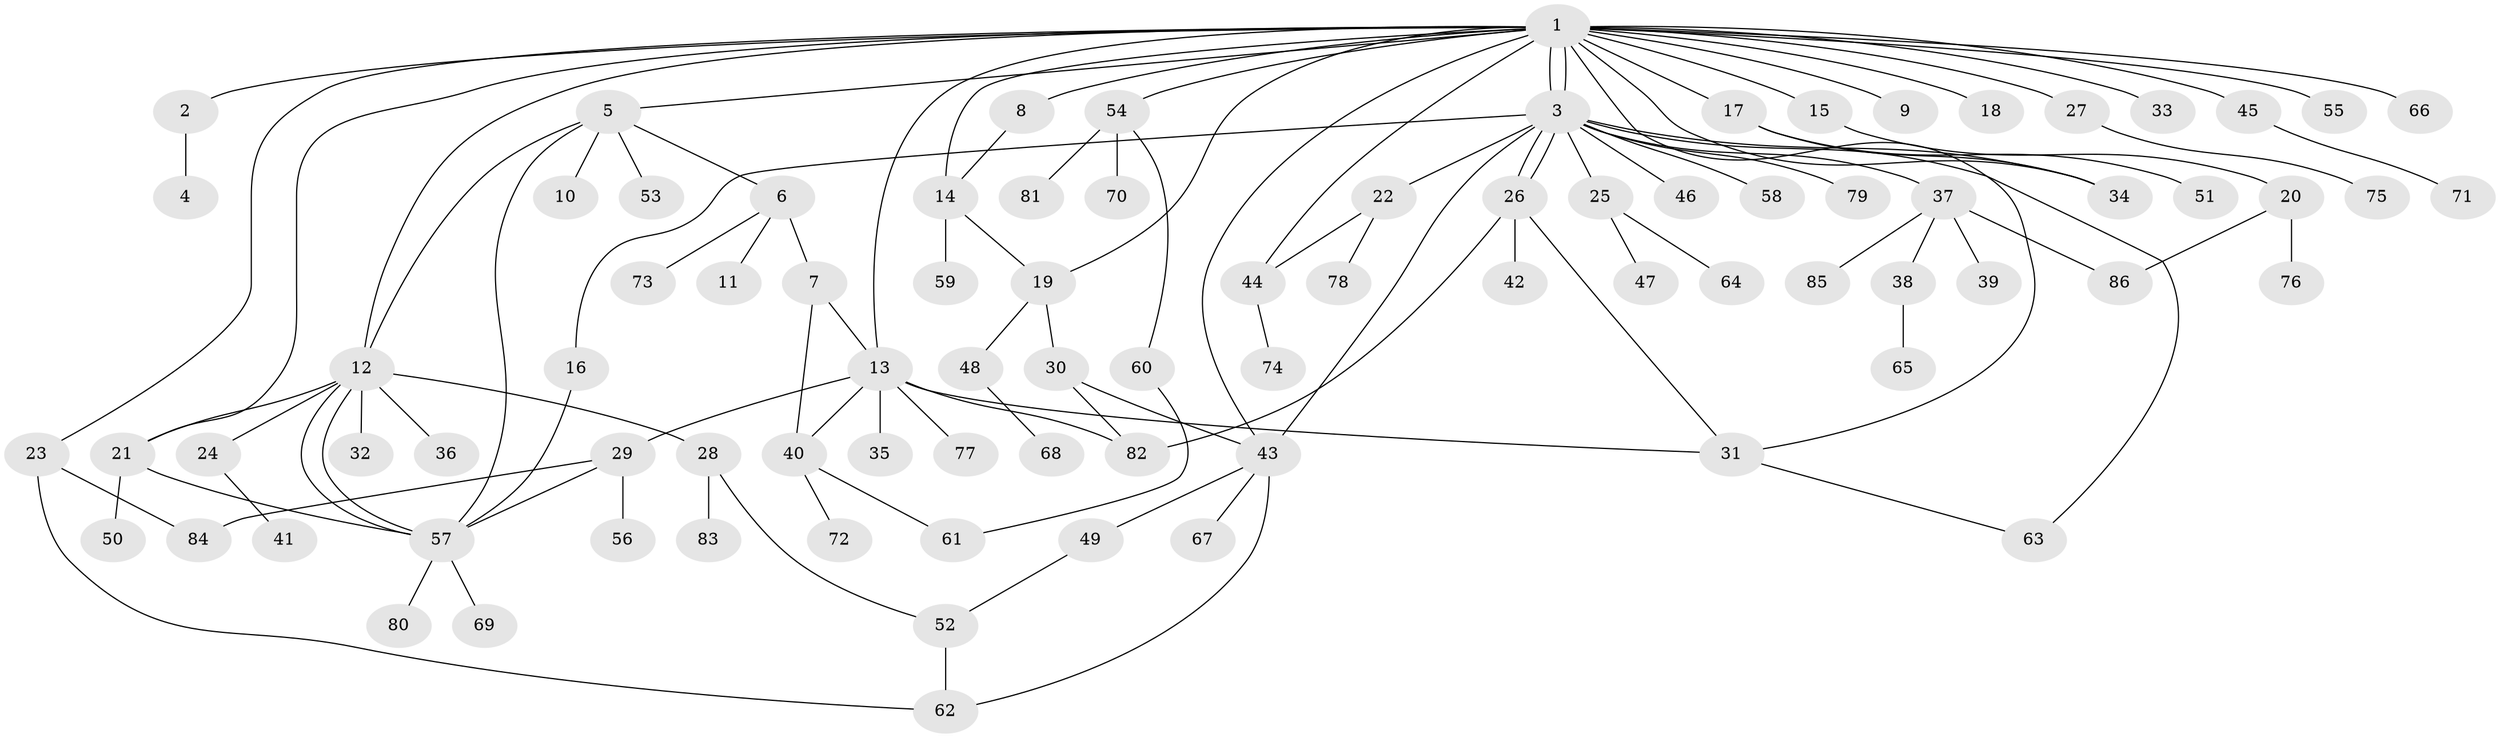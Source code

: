 // coarse degree distribution, {29: 0.015873015873015872, 1: 0.5714285714285714, 8: 0.015873015873015872, 3: 0.1111111111111111, 2: 0.12698412698412698, 9: 0.015873015873015872, 10: 0.015873015873015872, 4: 0.047619047619047616, 5: 0.06349206349206349, 7: 0.015873015873015872}
// Generated by graph-tools (version 1.1) at 2025/51/02/27/25 19:51:57]
// undirected, 86 vertices, 114 edges
graph export_dot {
graph [start="1"]
  node [color=gray90,style=filled];
  1;
  2;
  3;
  4;
  5;
  6;
  7;
  8;
  9;
  10;
  11;
  12;
  13;
  14;
  15;
  16;
  17;
  18;
  19;
  20;
  21;
  22;
  23;
  24;
  25;
  26;
  27;
  28;
  29;
  30;
  31;
  32;
  33;
  34;
  35;
  36;
  37;
  38;
  39;
  40;
  41;
  42;
  43;
  44;
  45;
  46;
  47;
  48;
  49;
  50;
  51;
  52;
  53;
  54;
  55;
  56;
  57;
  58;
  59;
  60;
  61;
  62;
  63;
  64;
  65;
  66;
  67;
  68;
  69;
  70;
  71;
  72;
  73;
  74;
  75;
  76;
  77;
  78;
  79;
  80;
  81;
  82;
  83;
  84;
  85;
  86;
  1 -- 2;
  1 -- 3;
  1 -- 3;
  1 -- 5;
  1 -- 8;
  1 -- 9;
  1 -- 12;
  1 -- 13;
  1 -- 14;
  1 -- 15;
  1 -- 17;
  1 -- 18;
  1 -- 19;
  1 -- 21;
  1 -- 23;
  1 -- 27;
  1 -- 31;
  1 -- 33;
  1 -- 34;
  1 -- 43;
  1 -- 44;
  1 -- 45;
  1 -- 54;
  1 -- 55;
  1 -- 66;
  2 -- 4;
  3 -- 16;
  3 -- 22;
  3 -- 25;
  3 -- 26;
  3 -- 26;
  3 -- 34;
  3 -- 37;
  3 -- 43;
  3 -- 46;
  3 -- 58;
  3 -- 63;
  3 -- 79;
  5 -- 6;
  5 -- 10;
  5 -- 12;
  5 -- 53;
  5 -- 57;
  6 -- 7;
  6 -- 11;
  6 -- 73;
  7 -- 13;
  7 -- 40;
  8 -- 14;
  12 -- 21;
  12 -- 24;
  12 -- 28;
  12 -- 32;
  12 -- 36;
  12 -- 57;
  12 -- 57;
  13 -- 29;
  13 -- 31;
  13 -- 35;
  13 -- 40;
  13 -- 77;
  13 -- 82;
  14 -- 19;
  14 -- 59;
  15 -- 20;
  16 -- 57;
  17 -- 34;
  17 -- 51;
  19 -- 30;
  19 -- 48;
  20 -- 76;
  20 -- 86;
  21 -- 50;
  21 -- 57;
  22 -- 44;
  22 -- 78;
  23 -- 62;
  23 -- 84;
  24 -- 41;
  25 -- 47;
  25 -- 64;
  26 -- 31;
  26 -- 42;
  26 -- 82;
  27 -- 75;
  28 -- 52;
  28 -- 83;
  29 -- 56;
  29 -- 57;
  29 -- 84;
  30 -- 43;
  30 -- 82;
  31 -- 63;
  37 -- 38;
  37 -- 39;
  37 -- 85;
  37 -- 86;
  38 -- 65;
  40 -- 61;
  40 -- 72;
  43 -- 49;
  43 -- 62;
  43 -- 67;
  44 -- 74;
  45 -- 71;
  48 -- 68;
  49 -- 52;
  52 -- 62;
  54 -- 60;
  54 -- 70;
  54 -- 81;
  57 -- 69;
  57 -- 80;
  60 -- 61;
}
